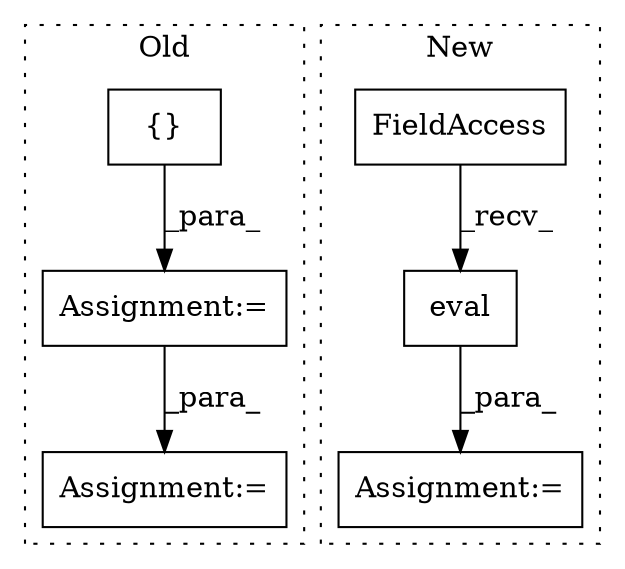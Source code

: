 digraph G {
subgraph cluster0 {
1 [label="{}" a="4" s="81802,81806" l="1,1" shape="box"];
3 [label="Assignment:=" a="7" s="81792" l="1" shape="box"];
5 [label="Assignment:=" a="7" s="81879,81948" l="53,2" shape="box"];
label = "Old";
style="dotted";
}
subgraph cluster1 {
2 [label="eval" a="32" s="81793,81853" l="5,1" shape="box"];
4 [label="FieldAccess" a="22" s="81779" l="5" shape="box"];
6 [label="Assignment:=" a="7" s="81778" l="1" shape="box"];
label = "New";
style="dotted";
}
1 -> 3 [label="_para_"];
2 -> 6 [label="_para_"];
3 -> 5 [label="_para_"];
4 -> 2 [label="_recv_"];
}